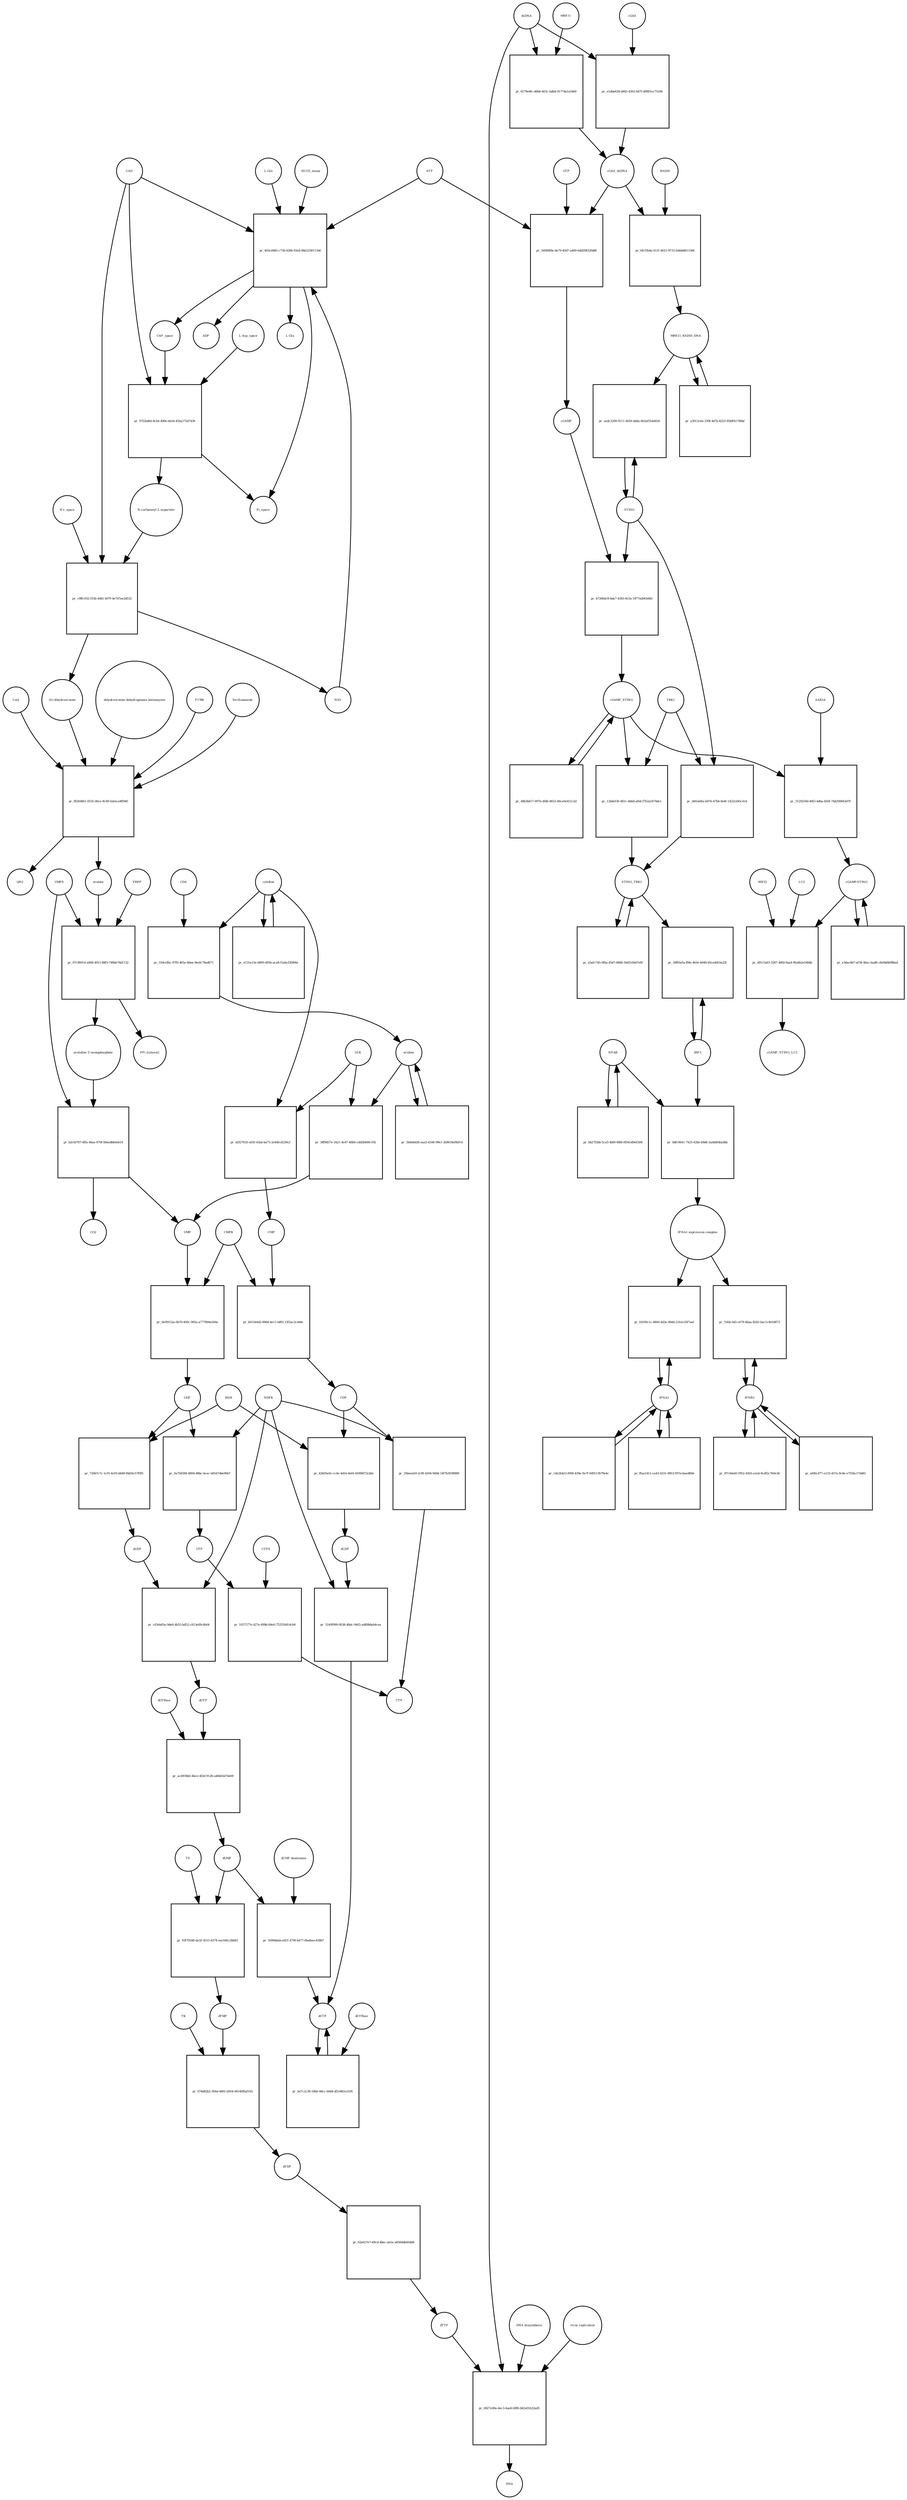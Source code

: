 strict digraph  {
"L-Gln" [annotation="", bipartite=0, cls="simple chemical", fontsize=4, label="L-Gln", shape=circle];
"pr_403cd485-c73b-426b-93e8-88a5258111b6" [annotation="", bipartite=1, cls=process, fontsize=4, label="pr_403cd485-c73b-426b-93e8-88a5258111b6", shape=square];
CAP_space [annotation="", bipartite=0, cls="simple chemical", fontsize=4, label=CAP_space, shape=circle];
CAD [annotation="", bipartite=0, cls=macromolecule, fontsize=4, label=CAD, shape=circle];
HCO3_minus [annotation="", bipartite=0, cls="simple chemical", fontsize=4, label=HCO3_minus, shape=circle];
H2O [annotation="", bipartite=0, cls="simple chemical", fontsize=4, label=H2O, shape=circle];
ATP [annotation="", bipartite=0, cls="simple chemical", fontsize=4, label=ATP, shape=circle];
"L-Glu" [annotation="", bipartite=0, cls="simple chemical", fontsize=4, label="L-Glu", shape=circle];
ADP [annotation="", bipartite=0, cls="simple chemical", fontsize=4, label=ADP, shape=circle];
Pi_space [annotation="", bipartite=0, cls="simple chemical", fontsize=4, label=Pi_space, shape=circle];
cytidine [annotation="", bipartite=0, cls="simple chemical", fontsize=4, label=cytidine, shape=circle];
"pr_550cefbc-97f0-465e-8dea-9eefc78ed671" [annotation="", bipartite=1, cls=process, fontsize=4, label="pr_550cefbc-97f0-465e-8dea-9eefc78ed671", shape=square];
uridine [annotation="", bipartite=0, cls="simple chemical", fontsize=4, label=uridine, shape=circle];
CDA [annotation="", bipartite=0, cls=macromolecule, fontsize=4, label=CDA, shape=circle];
"pr_38f9d57e-2421-4e47-80b6-cdd28469c592" [annotation="", bipartite=1, cls=process, fontsize=4, label="pr_38f9d57e-2421-4e47-80b6-cdd28469c592", shape=square];
UMP [annotation="", bipartite=0, cls="simple chemical", fontsize=4, label=UMP, shape=circle];
UCK [annotation="", bipartite=0, cls=macromolecule, fontsize=4, label=UCK, shape=circle];
"pr_d2f27633-a02f-43ab-ba73-2e44fcd229a3" [annotation="", bipartite=1, cls=process, fontsize=4, label="pr_d2f27633-a02f-43ab-ba73-2e44fcd229a3", shape=square];
CMP [annotation="", bipartite=0, cls="simple chemical", fontsize=4, label=CMP, shape=circle];
"pr_5b444d28-eaa5-4168-99e1-3b9018e9b914" [annotation="", bipartite=1, cls=process, fontsize=4, label="pr_5b444d28-eaa5-4168-99e1-3b9018e9b914", shape=square];
"pr_e131a15e-b895-492b-aca8-f1a6cf3fd96e" [annotation="", bipartite=1, cls=process, fontsize=4, label="pr_e131a15e-b895-492b-aca8-f1a6cf3fd96e", shape=square];
"pr_9e99152a-0b70-400c-905a-a777894e500a" [annotation="", bipartite=1, cls=process, fontsize=4, label="pr_9e99152a-0b70-400c-905a-a777894e500a", shape=square];
UDP [annotation="", bipartite=0, cls="simple chemical", fontsize=4, label=UDP, shape=circle];
CMPK [annotation="", bipartite=0, cls=macromolecule, fontsize=4, label=CMPK, shape=circle];
"pr_b01544d2-890d-4e11-b891-f3f2ac2c4d4c" [annotation="", bipartite=1, cls=process, fontsize=4, label="pr_b01544d2-890d-4e11-b891-f3f2ac2c4d4c", shape=square];
CDP [annotation="", bipartite=0, cls="simple chemical", fontsize=4, label=CDP, shape=circle];
"pr_0a756584-4894-48bc-bcac-b6547dbe96b7" [annotation="", bipartite=1, cls=process, fontsize=4, label="pr_0a756584-4894-48bc-bcac-b6547dbe96b7", shape=square];
UTP [annotation="", bipartite=0, cls="simple chemical", fontsize=4, label=UTP, shape=circle];
NDPK [annotation="", bipartite=0, cls=macromolecule, fontsize=4, label=NDPK, shape=circle];
"pr_35bea2e9-2cf8-4294-949d-14f7b3039889" [annotation="", bipartite=1, cls=process, fontsize=4, label="pr_35bea2e9-2cf8-4294-949d-14f7b3039889", shape=square];
CTP [annotation="", bipartite=0, cls="simple chemical", fontsize=4, label=CTP, shape=circle];
"pr_1057577e-427e-499b-b9e0-752550d14cb9" [annotation="", bipartite=1, cls=process, fontsize=4, label="pr_1057577e-427e-499b-b9e0-752550d14cb9", shape=square];
CTPS [annotation="", bipartite=0, cls=macromolecule, fontsize=4, label=CTPS, shape=circle];
"pr_726b7c7c-1cf5-4c93-bb89-fbfd3c57f0f5" [annotation="", bipartite=1, cls=process, fontsize=4, label="pr_726b7c7c-1cf5-4c93-bb89-fbfd3c57f0f5", shape=square];
dUDP [annotation="", bipartite=0, cls="simple chemical", fontsize=4, label=dUDP, shape=circle];
RNR [annotation="", bipartite=0, cls=macromolecule, fontsize=4, label=RNR, shape=circle];
"pr_c63eb05e-9de6-4b55-bd52-c813e69c4b04" [annotation="", bipartite=1, cls=process, fontsize=4, label="pr_c63eb05e-9de6-4b55-bd52-c813e69c4b04", shape=square];
dUTP [annotation="", bipartite=0, cls="simple chemical", fontsize=4, label=dUTP, shape=circle];
dCDP [annotation="", bipartite=0, cls="simple chemical", fontsize=4, label=dCDP, shape=circle];
"pr_5140f990-0038-48dc-9463-ad898deb4cee" [annotation="", bipartite=1, cls=process, fontsize=4, label="pr_5140f990-0038-48dc-9463-ad898deb4cee", shape=square];
dCTP [annotation="", bipartite=0, cls="simple chemical", fontsize=4, label=dCTP, shape=circle];
"pr_42b05e41-cc4e-4d1b-8ef4-b599fd72cbfa" [annotation="", bipartite=1, cls=process, fontsize=4, label="pr_42b05e41-cc4e-4d1b-8ef4-b599fd72cbfa", shape=square];
"pr_ac4939d2-4bce-4f2d-9128-a46b63d74e69" [annotation="", bipartite=1, cls=process, fontsize=4, label="pr_ac4939d2-4bce-4f2d-9128-a46b63d74e69", shape=square];
dUMP [annotation="", bipartite=0, cls="simple chemical", fontsize=4, label=dUMP, shape=circle];
dUTPase [annotation="", bipartite=0, cls=macromolecule, fontsize=4, label=dUTPase, shape=circle];
"pr_ba7c2c38-18b0-48cc-b9d4-df1e861e31f6" [annotation="", bipartite=1, cls=process, fontsize=4, label="pr_ba7c2c38-18b0-48cc-b9d4-df1e861e31f6", shape=square];
dCTPase [annotation="", bipartite=0, cls=macromolecule, fontsize=4, label=dCTPase, shape=circle];
"pr_5690ddab-a021-479f-b477-0ba8aec438b7" [annotation="", bipartite=1, cls=process, fontsize=4, label="pr_5690ddab-a021-479f-b477-0ba8aec438b7", shape=square];
"dCMP deaminase" [annotation="", bipartite=0, cls=macromolecule, fontsize=4, label="dCMP deaminase", shape=circle];
"pr_93f70248-da32-4515-8374-eac045c2b0d3" [annotation="", bipartite=1, cls=process, fontsize=4, label="pr_93f70248-da32-4515-8374-eac045c2b0d3", shape=square];
dTMP [annotation="", bipartite=0, cls="simple chemical", fontsize=4, label=dTMP, shape=circle];
TS [annotation="", bipartite=0, cls=macromolecule, fontsize=4, label=TS, shape=circle];
"pr_674d82b2-364d-4891-b954-96140f6af165" [annotation="", bipartite=1, cls=process, fontsize=4, label="pr_674d82b2-364d-4891-b954-96140f6af165", shape=square];
dTDP [annotation="", bipartite=0, cls="simple chemical", fontsize=4, label=dTDP, shape=circle];
TK [annotation="", bipartite=0, cls=macromolecule, fontsize=4, label=TK, shape=circle];
"pr_62a627e7-69cd-4bec-ab1e-a8560db45dd8" [annotation="", bipartite=1, cls=process, fontsize=4, label="pr_62a627e7-69cd-4bec-ab1e-a8560db45dd8", shape=square];
dTTP [annotation="", bipartite=0, cls="simple chemical", fontsize=4, label=dTTP, shape=circle];
dsDNA [annotation="", bipartite=0, cls="simple chemical", fontsize=4, label=dsDNA, shape=circle];
"pr_e1dbe628-d445-4302-b47f-d9901ec75206" [annotation="", bipartite=1, cls=process, fontsize=4, label="pr_e1dbe628-d445-4302-b47f-d9901ec75206", shape=square];
cGAS [annotation="", bipartite=0, cls=macromolecule, fontsize=4, label=cGAS, shape=circle];
cGAS_dsDNA [annotation="", bipartite=0, cls=complex, fontsize=4, label=cGAS_dsDNA, shape=circle];
"pr_54084f8e-de79-40d7-a469-bdd20832fdd8" [annotation="", bipartite=1, cls=process, fontsize=4, label="pr_54084f8e-de79-40d7-a469-bdd20832fdd8", shape=square];
GTP [annotation="", bipartite=0, cls="simple chemical", fontsize=4, label=GTP, shape=circle];
cGAMP [annotation="", bipartite=0, cls="simple chemical", fontsize=4, label=cGAMP, shape=circle];
"pr_b7266dc8-bda7-4383-8c5a-1877ad063d44" [annotation="", bipartite=1, cls=process, fontsize=4, label="pr_b7266dc8-bda7-4383-8c5a-1877ad063d44", shape=square];
STING [annotation="", bipartite=0, cls="macromolecule multimer", fontsize=4, label=STING, shape=circle];
cGAMP_STING [annotation="", bipartite=0, cls=complex, fontsize=4, label=cGAMP_STING, shape=circle];
TBK1 [annotation="", bipartite=0, cls=macromolecule, fontsize=4, label=TBK1, shape=circle];
"pr_12b0ef30-481c-4b6d-afb4-f7b2a1874de1" [annotation="", bipartite=1, cls=process, fontsize=4, label="pr_12b0ef30-481c-4b6d-afb4-f7b2a1874de1", shape=square];
STING_TBK1 [annotation="", bipartite=0, cls=complex, fontsize=4, label=STING_TBK1, shape=circle];
"pr_48b3b617-097b-4fdb-9653-49ce0e921c5d" [annotation="", bipartite=1, cls=process, fontsize=4, label="pr_48b3b617-097b-4fdb-9653-49ce0e921c5d", shape=square];
"pr_a5afc745-0fba-45d7-88d6-56d5160d7e6f" [annotation="", bipartite=1, cls=process, fontsize=4, label="pr_a5afc745-0fba-45d7-88d6-56d5160d7e6f", shape=square];
"NF-kB" [annotation="", bipartite=0, cls=complex, fontsize=4, label="NF-kB", shape=circle];
"pr_bb27f2bb-5ca5-4bf8-88fb-f8343d9e6306" [annotation="", bipartite=1, cls=process, fontsize=4, label="pr_bb27f2bb-5ca5-4bf8-88fb-f8343d9e6306", shape=square];
IFNA1 [annotation="", bipartite=0, cls="nucleic acid feature", fontsize=4, label=IFNA1, shape=circle];
"pr_ffaa1411-ca43-4231-9853-f97ecbaed0b6" [annotation="", bipartite=1, cls=process, fontsize=4, label="pr_ffaa1411-ca43-4231-9853-f97ecbaed0b6", shape=square];
IFNB1 [annotation="", bipartite=0, cls="nucleic acid feature", fontsize=4, label=IFNB1, shape=circle];
"pr_efd0c477-a133-457a-9c8e-e755bc17d481" [annotation="", bipartite=1, cls=process, fontsize=4, label="pr_efd0c477-a133-457a-9c8e-e755bc17d481", shape=square];
"pr_c0e2b423-f004-439e-9a7f-0d9113b79e4c" [annotation="", bipartite=1, cls=process, fontsize=4, label="pr_c0e2b423-f004-439e-9a7f-0d9113b79e4c", shape=square];
"pr_87c0eb45-f952-45b5-a1a4-8cdf2c760e34" [annotation="", bipartite=1, cls=process, fontsize=4, label="pr_87c0eb45-f952-45b5-a1a4-8cdf2c760e34", shape=square];
"pr_7efdc3d3-c678-4baa-8282-bac1c4018873" [annotation="", bipartite=1, cls=process, fontsize=4, label="pr_7efdc3d3-c678-4baa-8282-bac1c4018873", shape=square];
"IFNA1 expression complex" [annotation="", bipartite=0, cls=complex, fontsize=4, label="IFNA1 expression complex", shape=circle];
"cGAMP-STING" [annotation="", bipartite=0, cls=complex, fontsize=4, label="cGAMP-STING", shape=circle];
"pr_e3dac6b7-af34-48ac-bad8-c8e6b0b08bad" [annotation="", bipartite=1, cls=process, fontsize=4, label="pr_e3dac6b7-af34-48ac-bad8-c8e6b0b08bad", shape=square];
"pr_8179e6fc-d6b0-403c-bdb4-01774a1a5460" [annotation="", bipartite=1, cls=process, fontsize=4, label="pr_8179e6fc-d6b0-403c-bdb4-01774a1a5460", shape=square];
MRE11 [annotation="", bipartite=0, cls="macromolecule multimer", fontsize=4, label=MRE11, shape=circle];
RAD50 [annotation="", bipartite=0, cls="macromolecule multimer", fontsize=4, label=RAD50, shape=circle];
"pr_6fcf3b4a-b11f-4615-9733-fa8ddd011566" [annotation="", bipartite=1, cls=process, fontsize=4, label="pr_6fcf3b4a-b11f-4615-9733-fa8ddd011566", shape=square];
MRE11_RAD50_DNA [annotation="", bipartite=0, cls=complex, fontsize=4, label=MRE11_RAD50_DNA, shape=circle];
IRF3 [annotation="", bipartite=0, cls="macromolecule multimer", fontsize=4, label=IRF3, shape=circle];
"pr_26ff0a5a-ff8e-463e-b048-d5ca4d10a22f" [annotation="", bipartite=1, cls=process, fontsize=4, label="pr_26ff0a5a-ff8e-463e-b048-d5ca4d10a22f", shape=square];
"pr_3129259d-46f3-4dba-b50f-74d200843d79" [annotation="", bipartite=1, cls=process, fontsize=4, label="pr_3129259d-46f3-4dba-b50f-74d200843d79", shape=square];
SAR1A [annotation="", bipartite=0, cls=macromolecule, fontsize=4, label=SAR1A, shape=circle];
"pr_d0113af3-3267-46fd-9aa4-9fa4b2e5484b" [annotation="", bipartite=1, cls=process, fontsize=4, label="pr_d0113af3-3267-46fd-9aa4-9fa4b2e5484b", shape=square];
LC3 [annotation="", bipartite=0, cls=macromolecule, fontsize=4, label=LC3, shape=circle];
cGAMP_STING_LC3 [annotation="", bipartite=0, cls=complex, fontsize=4, label=cGAMP_STING_LC3, shape=circle];
WIPI2 [annotation="", bipartite=0, cls=macromolecule, fontsize=4, label=WIPI2, shape=circle];
"pr_eedc3209-9111-4659-bb8a-802af554d434" [annotation="", bipartite=1, cls=process, fontsize=4, label="pr_eedc3209-9111-4659-bb8a-802af554d434", shape=square];
"pr_d443e6fa-b976-47b4-8e4f-14221d45c41d" [annotation="", bipartite=1, cls=process, fontsize=4, label="pr_d443e6fa-b976-47b4-8e4f-14221d45c41d", shape=square];
"pr_a3013c0e-339f-4d7b-8253-858ff41786bf" [annotation="", bipartite=1, cls=process, fontsize=4, label="pr_a3013c0e-339f-4d7b-8253-858ff41786bf", shape=square];
"pr_97f2bd0d-8c64-499e-bb34-450a275d7438" [annotation="", bipartite=1, cls=process, fontsize=4, label="pr_97f2bd0d-8c64-499e-bb34-450a275d7438", shape=square];
"N-carbamoyl-L-aspartate" [annotation="", bipartite=0, cls="simple chemical", fontsize=4, label="N-carbamoyl-L-aspartate", shape=circle];
"L-Asp_space" [annotation="", bipartite=0, cls="simple chemical", fontsize=4, label="L-Asp_space", shape=circle];
"pr_c9ffc932-f33b-4d41-b97f-4e7d7ae2d532" [annotation="", bipartite=1, cls=process, fontsize=4, label="pr_c9ffc932-f33b-4d41-b97f-4e7d7ae2d532", shape=square];
"(S)-dihydroorotate" [annotation="", bipartite=0, cls="simple chemical", fontsize=4, label="(S)-dihydroorotate", shape=circle];
"H+_space" [annotation="", bipartite=0, cls="simple chemical", fontsize=4, label="H+_space", shape=circle];
"pr_f82b9461-0535-40ce-8c69-fab5ca4ff940" [annotation="", bipartite=1, cls=process, fontsize=4, label="pr_f82b9461-0535-40ce-8c69-fab5ca4ff940", shape=square];
orotate [annotation="", bipartite=0, cls="simple chemical", fontsize=4, label=orotate, shape=circle];
"dihydroorotate dehydrogenase holoenzyme" [annotation="", bipartite=0, cls="simple chemical", fontsize=4, label="dihydroorotate dehydrogenase holoenzyme", shape=circle];
P1788 [annotation="", bipartite=0, cls="simple chemical", fontsize=4, label=P1788, shape=circle];
Teriflunomide [annotation="", bipartite=0, cls="simple chemical", fontsize=4, label=Teriflunomide, shape=circle];
CoQ [annotation="", bipartite=0, cls="simple chemical", fontsize=4, label=CoQ, shape=circle];
QH2 [annotation="", bipartite=0, cls="simple chemical", fontsize=4, label=QH2, shape=circle];
"pr_07c90014-a008-4911-88f3-748de76d1132" [annotation="", bipartite=1, cls=process, fontsize=4, label="pr_07c90014-a008-4911-88f3-748de76d1132", shape=square];
"orotidine 5'-monophosphate" [annotation="", bipartite=0, cls="simple chemical", fontsize=4, label="orotidine 5'-monophosphate", shape=circle];
UMPS [annotation="", bipartite=0, cls="macromolecule multimer", fontsize=4, label=UMPS, shape=circle];
PRPP [annotation="", bipartite=0, cls="simple chemical", fontsize=4, label=PRPP, shape=circle];
"PPi [cytosol]" [annotation="", bipartite=0, cls="simple chemical", fontsize=4, label="PPi [cytosol]", shape=circle];
"pr_b2cfd787-6ffa-46aa-870f-b9aedbb0eb14" [annotation="", bipartite=1, cls=process, fontsize=4, label="pr_b2cfd787-6ffa-46aa-870f-b9aedbb0eb14", shape=square];
CO2 [annotation="", bipartite=0, cls="simple chemical", fontsize=4, label=CO2, shape=circle];
"pr_6827e49a-dec3-4ae6-b9f6-b62e01b22ed5" [annotation="", bipartite=1, cls=process, fontsize=4, label="pr_6827e49a-dec3-4ae6-b9f6-b62e01b22ed5", shape=square];
DNA [annotation="", bipartite=0, cls="nucleic acid feature", fontsize=4, label=DNA, shape=circle];
"DNA biosynthesis" [annotation="urn_miriam_obo.go_GO%3A0071897", bipartite=0, cls=phenotype, fontsize=4, label="DNA biosynthesis", shape=circle];
"virus replication" [annotation="", bipartite=0, cls=phenotype, fontsize=4, label="virus replication", shape=circle];
"pr_fd109c1c-4800-4d3e-99dd-21b1e35f7aaf" [annotation="", bipartite=1, cls=process, fontsize=4, label="pr_fd109c1c-4800-4d3e-99dd-21b1e35f7aaf", shape=square];
"pr_0dfc9641-7433-428e-b9d6-2add4f4ba4bb" [annotation="", bipartite=1, cls=process, fontsize=4, label="pr_0dfc9641-7433-428e-b9d6-2add4f4ba4bb", shape=square];
"L-Gln" -> "pr_403cd485-c73b-426b-93e8-88a5258111b6"  [annotation="", interaction_type=consumption];
"pr_403cd485-c73b-426b-93e8-88a5258111b6" -> CAP_space  [annotation="", interaction_type=production];
"pr_403cd485-c73b-426b-93e8-88a5258111b6" -> "L-Glu"  [annotation="", interaction_type=production];
"pr_403cd485-c73b-426b-93e8-88a5258111b6" -> ADP  [annotation="", interaction_type=production];
"pr_403cd485-c73b-426b-93e8-88a5258111b6" -> Pi_space  [annotation="", interaction_type=production];
CAP_space -> "pr_97f2bd0d-8c64-499e-bb34-450a275d7438"  [annotation="", interaction_type=consumption];
CAD -> "pr_403cd485-c73b-426b-93e8-88a5258111b6"  [annotation=urn_miriam_reactome_REACT_1698, interaction_type=catalysis];
CAD -> "pr_97f2bd0d-8c64-499e-bb34-450a275d7438"  [annotation=urn_miriam_reactome_REACT_1698, interaction_type=catalysis];
CAD -> "pr_c9ffc932-f33b-4d41-b97f-4e7d7ae2d532"  [annotation=urn_miriam_reactome_REACT_1698, interaction_type=catalysis];
HCO3_minus -> "pr_403cd485-c73b-426b-93e8-88a5258111b6"  [annotation="", interaction_type=consumption];
H2O -> "pr_403cd485-c73b-426b-93e8-88a5258111b6"  [annotation="", interaction_type=consumption];
ATP -> "pr_403cd485-c73b-426b-93e8-88a5258111b6"  [annotation="", interaction_type=consumption];
ATP -> "pr_54084f8e-de79-40d7-a469-bdd20832fdd8"  [annotation="", interaction_type=consumption];
cytidine -> "pr_550cefbc-97f0-465e-8dea-9eefc78ed671"  [annotation="", interaction_type=consumption];
cytidine -> "pr_d2f27633-a02f-43ab-ba73-2e44fcd229a3"  [annotation="", interaction_type=consumption];
cytidine -> "pr_e131a15e-b895-492b-aca8-f1a6cf3fd96e"  [annotation="", interaction_type=consumption];
"pr_550cefbc-97f0-465e-8dea-9eefc78ed671" -> uridine  [annotation="", interaction_type=production];
uridine -> "pr_38f9d57e-2421-4e47-80b6-cdd28469c592"  [annotation="", interaction_type=consumption];
uridine -> "pr_5b444d28-eaa5-4168-99e1-3b9018e9b914"  [annotation="", interaction_type=consumption];
CDA -> "pr_550cefbc-97f0-465e-8dea-9eefc78ed671"  [annotation="", interaction_type=catalysis];
"pr_38f9d57e-2421-4e47-80b6-cdd28469c592" -> UMP  [annotation="", interaction_type=production];
UMP -> "pr_9e99152a-0b70-400c-905a-a777894e500a"  [annotation="", interaction_type=consumption];
UCK -> "pr_38f9d57e-2421-4e47-80b6-cdd28469c592"  [annotation="", interaction_type=catalysis];
UCK -> "pr_d2f27633-a02f-43ab-ba73-2e44fcd229a3"  [annotation="", interaction_type=catalysis];
"pr_d2f27633-a02f-43ab-ba73-2e44fcd229a3" -> CMP  [annotation="", interaction_type=production];
CMP -> "pr_b01544d2-890d-4e11-b891-f3f2ac2c4d4c"  [annotation="", interaction_type=consumption];
"pr_5b444d28-eaa5-4168-99e1-3b9018e9b914" -> uridine  [annotation="", interaction_type=production];
"pr_e131a15e-b895-492b-aca8-f1a6cf3fd96e" -> cytidine  [annotation="", interaction_type=production];
"pr_9e99152a-0b70-400c-905a-a777894e500a" -> UDP  [annotation="", interaction_type=production];
UDP -> "pr_0a756584-4894-48bc-bcac-b6547dbe96b7"  [annotation="", interaction_type=consumption];
UDP -> "pr_726b7c7c-1cf5-4c93-bb89-fbfd3c57f0f5"  [annotation="", interaction_type=consumption];
CMPK -> "pr_9e99152a-0b70-400c-905a-a777894e500a"  [annotation="", interaction_type=catalysis];
CMPK -> "pr_b01544d2-890d-4e11-b891-f3f2ac2c4d4c"  [annotation="", interaction_type=catalysis];
"pr_b01544d2-890d-4e11-b891-f3f2ac2c4d4c" -> CDP  [annotation="", interaction_type=production];
CDP -> "pr_35bea2e9-2cf8-4294-949d-14f7b3039889"  [annotation="", interaction_type=consumption];
CDP -> "pr_42b05e41-cc4e-4d1b-8ef4-b599fd72cbfa"  [annotation="", interaction_type=consumption];
"pr_0a756584-4894-48bc-bcac-b6547dbe96b7" -> UTP  [annotation="", interaction_type=production];
UTP -> "pr_1057577e-427e-499b-b9e0-752550d14cb9"  [annotation="", interaction_type=consumption];
NDPK -> "pr_0a756584-4894-48bc-bcac-b6547dbe96b7"  [annotation="", interaction_type=catalysis];
NDPK -> "pr_35bea2e9-2cf8-4294-949d-14f7b3039889"  [annotation="", interaction_type=catalysis];
NDPK -> "pr_c63eb05e-9de6-4b55-bd52-c813e69c4b04"  [annotation="", interaction_type=catalysis];
NDPK -> "pr_5140f990-0038-48dc-9463-ad898deb4cee"  [annotation="", interaction_type=catalysis];
"pr_35bea2e9-2cf8-4294-949d-14f7b3039889" -> CTP  [annotation="", interaction_type=production];
"pr_1057577e-427e-499b-b9e0-752550d14cb9" -> CTP  [annotation="", interaction_type=production];
CTPS -> "pr_1057577e-427e-499b-b9e0-752550d14cb9"  [annotation="", interaction_type=catalysis];
"pr_726b7c7c-1cf5-4c93-bb89-fbfd3c57f0f5" -> dUDP  [annotation="", interaction_type=production];
dUDP -> "pr_c63eb05e-9de6-4b55-bd52-c813e69c4b04"  [annotation="", interaction_type=consumption];
RNR -> "pr_726b7c7c-1cf5-4c93-bb89-fbfd3c57f0f5"  [annotation="", interaction_type=catalysis];
RNR -> "pr_42b05e41-cc4e-4d1b-8ef4-b599fd72cbfa"  [annotation="", interaction_type=catalysis];
"pr_c63eb05e-9de6-4b55-bd52-c813e69c4b04" -> dUTP  [annotation="", interaction_type=production];
dUTP -> "pr_ac4939d2-4bce-4f2d-9128-a46b63d74e69"  [annotation="", interaction_type=consumption];
dCDP -> "pr_5140f990-0038-48dc-9463-ad898deb4cee"  [annotation="", interaction_type=consumption];
"pr_5140f990-0038-48dc-9463-ad898deb4cee" -> dCTP  [annotation="", interaction_type=production];
dCTP -> "pr_ba7c2c38-18b0-48cc-b9d4-df1e861e31f6"  [annotation="", interaction_type=consumption];
"pr_42b05e41-cc4e-4d1b-8ef4-b599fd72cbfa" -> dCDP  [annotation="", interaction_type=production];
"pr_ac4939d2-4bce-4f2d-9128-a46b63d74e69" -> dUMP  [annotation="", interaction_type=production];
dUMP -> "pr_5690ddab-a021-479f-b477-0ba8aec438b7"  [annotation="", interaction_type=consumption];
dUMP -> "pr_93f70248-da32-4515-8374-eac045c2b0d3"  [annotation="", interaction_type=consumption];
dUTPase -> "pr_ac4939d2-4bce-4f2d-9128-a46b63d74e69"  [annotation="", interaction_type=catalysis];
"pr_ba7c2c38-18b0-48cc-b9d4-df1e861e31f6" -> dCTP  [annotation="", interaction_type=production];
dCTPase -> "pr_ba7c2c38-18b0-48cc-b9d4-df1e861e31f6"  [annotation="", interaction_type=catalysis];
"pr_5690ddab-a021-479f-b477-0ba8aec438b7" -> dCTP  [annotation="", interaction_type=production];
"dCMP deaminase" -> "pr_5690ddab-a021-479f-b477-0ba8aec438b7"  [annotation="", interaction_type=catalysis];
"pr_93f70248-da32-4515-8374-eac045c2b0d3" -> dTMP  [annotation="", interaction_type=production];
dTMP -> "pr_674d82b2-364d-4891-b954-96140f6af165"  [annotation="", interaction_type=consumption];
TS -> "pr_93f70248-da32-4515-8374-eac045c2b0d3"  [annotation="", interaction_type=catalysis];
"pr_674d82b2-364d-4891-b954-96140f6af165" -> dTDP  [annotation="", interaction_type=production];
dTDP -> "pr_62a627e7-69cd-4bec-ab1e-a8560db45dd8"  [annotation="", interaction_type=consumption];
TK -> "pr_674d82b2-364d-4891-b954-96140f6af165"  [annotation="", interaction_type=catalysis];
"pr_62a627e7-69cd-4bec-ab1e-a8560db45dd8" -> dTTP  [annotation="", interaction_type=production];
dTTP -> "pr_6827e49a-dec3-4ae6-b9f6-b62e01b22ed5"  [annotation="", interaction_type=consumption];
dsDNA -> "pr_e1dbe628-d445-4302-b47f-d9901ec75206"  [annotation="", interaction_type=consumption];
dsDNA -> "pr_8179e6fc-d6b0-403c-bdb4-01774a1a5460"  [annotation="", interaction_type=consumption];
dsDNA -> "pr_6827e49a-dec3-4ae6-b9f6-b62e01b22ed5"  [annotation="", interaction_type=consumption];
"pr_e1dbe628-d445-4302-b47f-d9901ec75206" -> cGAS_dsDNA  [annotation="", interaction_type=production];
cGAS -> "pr_e1dbe628-d445-4302-b47f-d9901ec75206"  [annotation="", interaction_type=consumption];
cGAS_dsDNA -> "pr_54084f8e-de79-40d7-a469-bdd20832fdd8"  [annotation="", interaction_type=catalysis];
cGAS_dsDNA -> "pr_6fcf3b4a-b11f-4615-9733-fa8ddd011566"  [annotation="", interaction_type=consumption];
"pr_54084f8e-de79-40d7-a469-bdd20832fdd8" -> cGAMP  [annotation="", interaction_type=production];
GTP -> "pr_54084f8e-de79-40d7-a469-bdd20832fdd8"  [annotation="", interaction_type=consumption];
cGAMP -> "pr_b7266dc8-bda7-4383-8c5a-1877ad063d44"  [annotation="", interaction_type=consumption];
"pr_b7266dc8-bda7-4383-8c5a-1877ad063d44" -> cGAMP_STING  [annotation="", interaction_type=production];
STING -> "pr_b7266dc8-bda7-4383-8c5a-1877ad063d44"  [annotation="", interaction_type=consumption];
STING -> "pr_eedc3209-9111-4659-bb8a-802af554d434"  [annotation="", interaction_type=consumption];
STING -> "pr_d443e6fa-b976-47b4-8e4f-14221d45c41d"  [annotation="", interaction_type=consumption];
cGAMP_STING -> "pr_12b0ef30-481c-4b6d-afb4-f7b2a1874de1"  [annotation="", interaction_type=consumption];
cGAMP_STING -> "pr_48b3b617-097b-4fdb-9653-49ce0e921c5d"  [annotation="", interaction_type=consumption];
cGAMP_STING -> "pr_3129259d-46f3-4dba-b50f-74d200843d79"  [annotation="", interaction_type=consumption];
TBK1 -> "pr_12b0ef30-481c-4b6d-afb4-f7b2a1874de1"  [annotation="", interaction_type=consumption];
TBK1 -> "pr_d443e6fa-b976-47b4-8e4f-14221d45c41d"  [annotation="", interaction_type=consumption];
"pr_12b0ef30-481c-4b6d-afb4-f7b2a1874de1" -> STING_TBK1  [annotation="", interaction_type=production];
STING_TBK1 -> "pr_a5afc745-0fba-45d7-88d6-56d5160d7e6f"  [annotation="", interaction_type=consumption];
STING_TBK1 -> "pr_26ff0a5a-ff8e-463e-b048-d5ca4d10a22f"  [annotation="", interaction_type=catalysis];
"pr_48b3b617-097b-4fdb-9653-49ce0e921c5d" -> cGAMP_STING  [annotation="", interaction_type=production];
"pr_a5afc745-0fba-45d7-88d6-56d5160d7e6f" -> STING_TBK1  [annotation="", interaction_type=production];
"NF-kB" -> "pr_bb27f2bb-5ca5-4bf8-88fb-f8343d9e6306"  [annotation="", interaction_type=consumption];
"NF-kB" -> "pr_0dfc9641-7433-428e-b9d6-2add4f4ba4bb"  [annotation="", interaction_type=consumption];
"pr_bb27f2bb-5ca5-4bf8-88fb-f8343d9e6306" -> "NF-kB"  [annotation="", interaction_type=production];
IFNA1 -> "pr_ffaa1411-ca43-4231-9853-f97ecbaed0b6"  [annotation="", interaction_type=consumption];
IFNA1 -> "pr_c0e2b423-f004-439e-9a7f-0d9113b79e4c"  [annotation="", interaction_type=consumption];
IFNA1 -> "pr_fd109c1c-4800-4d3e-99dd-21b1e35f7aaf"  [annotation="", interaction_type=consumption];
"pr_ffaa1411-ca43-4231-9853-f97ecbaed0b6" -> IFNA1  [annotation="", interaction_type=production];
IFNB1 -> "pr_efd0c477-a133-457a-9c8e-e755bc17d481"  [annotation="", interaction_type=consumption];
IFNB1 -> "pr_87c0eb45-f952-45b5-a1a4-8cdf2c760e34"  [annotation="", interaction_type=consumption];
IFNB1 -> "pr_7efdc3d3-c678-4baa-8282-bac1c4018873"  [annotation="", interaction_type=consumption];
"pr_efd0c477-a133-457a-9c8e-e755bc17d481" -> IFNB1  [annotation="", interaction_type=production];
"pr_c0e2b423-f004-439e-9a7f-0d9113b79e4c" -> IFNA1  [annotation="", interaction_type=production];
"pr_87c0eb45-f952-45b5-a1a4-8cdf2c760e34" -> IFNB1  [annotation="", interaction_type=production];
"pr_7efdc3d3-c678-4baa-8282-bac1c4018873" -> IFNB1  [annotation="", interaction_type=production];
"IFNA1 expression complex" -> "pr_7efdc3d3-c678-4baa-8282-bac1c4018873"  [annotation="", interaction_type=stimulation];
"IFNA1 expression complex" -> "pr_fd109c1c-4800-4d3e-99dd-21b1e35f7aaf"  [annotation="", interaction_type=stimulation];
"cGAMP-STING" -> "pr_e3dac6b7-af34-48ac-bad8-c8e6b0b08bad"  [annotation="", interaction_type=consumption];
"cGAMP-STING" -> "pr_d0113af3-3267-46fd-9aa4-9fa4b2e5484b"  [annotation="", interaction_type=consumption];
"pr_e3dac6b7-af34-48ac-bad8-c8e6b0b08bad" -> "cGAMP-STING"  [annotation="", interaction_type=production];
"pr_8179e6fc-d6b0-403c-bdb4-01774a1a5460" -> cGAS_dsDNA  [annotation="", interaction_type=production];
MRE11 -> "pr_8179e6fc-d6b0-403c-bdb4-01774a1a5460"  [annotation="", interaction_type=consumption];
RAD50 -> "pr_6fcf3b4a-b11f-4615-9733-fa8ddd011566"  [annotation="", interaction_type=consumption];
"pr_6fcf3b4a-b11f-4615-9733-fa8ddd011566" -> MRE11_RAD50_DNA  [annotation="", interaction_type=production];
MRE11_RAD50_DNA -> "pr_eedc3209-9111-4659-bb8a-802af554d434"  [annotation="", interaction_type=catalysis];
MRE11_RAD50_DNA -> "pr_a3013c0e-339f-4d7b-8253-858ff41786bf"  [annotation="", interaction_type=consumption];
IRF3 -> "pr_26ff0a5a-ff8e-463e-b048-d5ca4d10a22f"  [annotation="", interaction_type=consumption];
IRF3 -> "pr_0dfc9641-7433-428e-b9d6-2add4f4ba4bb"  [annotation="", interaction_type=consumption];
"pr_26ff0a5a-ff8e-463e-b048-d5ca4d10a22f" -> IRF3  [annotation="", interaction_type=production];
"pr_3129259d-46f3-4dba-b50f-74d200843d79" -> "cGAMP-STING"  [annotation="", interaction_type=production];
SAR1A -> "pr_3129259d-46f3-4dba-b50f-74d200843d79"  [annotation="", interaction_type=catalysis];
"pr_d0113af3-3267-46fd-9aa4-9fa4b2e5484b" -> cGAMP_STING_LC3  [annotation="", interaction_type=production];
LC3 -> "pr_d0113af3-3267-46fd-9aa4-9fa4b2e5484b"  [annotation="", interaction_type=consumption];
WIPI2 -> "pr_d0113af3-3267-46fd-9aa4-9fa4b2e5484b"  [annotation="", interaction_type=catalysis];
"pr_eedc3209-9111-4659-bb8a-802af554d434" -> STING  [annotation="", interaction_type=production];
"pr_d443e6fa-b976-47b4-8e4f-14221d45c41d" -> STING_TBK1  [annotation="", interaction_type=production];
"pr_a3013c0e-339f-4d7b-8253-858ff41786bf" -> MRE11_RAD50_DNA  [annotation="", interaction_type=production];
"pr_97f2bd0d-8c64-499e-bb34-450a275d7438" -> "N-carbamoyl-L-aspartate"  [annotation="", interaction_type=production];
"pr_97f2bd0d-8c64-499e-bb34-450a275d7438" -> Pi_space  [annotation="", interaction_type=production];
"N-carbamoyl-L-aspartate" -> "pr_c9ffc932-f33b-4d41-b97f-4e7d7ae2d532"  [annotation="", interaction_type=consumption];
"L-Asp_space" -> "pr_97f2bd0d-8c64-499e-bb34-450a275d7438"  [annotation="", interaction_type=consumption];
"pr_c9ffc932-f33b-4d41-b97f-4e7d7ae2d532" -> "(S)-dihydroorotate"  [annotation="", interaction_type=production];
"pr_c9ffc932-f33b-4d41-b97f-4e7d7ae2d532" -> H2O  [annotation="", interaction_type=production];
"(S)-dihydroorotate" -> "pr_f82b9461-0535-40ce-8c69-fab5ca4ff940"  [annotation="", interaction_type=consumption];
"H+_space" -> "pr_c9ffc932-f33b-4d41-b97f-4e7d7ae2d532"  [annotation="", interaction_type=consumption];
"pr_f82b9461-0535-40ce-8c69-fab5ca4ff940" -> orotate  [annotation="", interaction_type=production];
"pr_f82b9461-0535-40ce-8c69-fab5ca4ff940" -> QH2  [annotation="", interaction_type=production];
orotate -> "pr_07c90014-a008-4911-88f3-748de76d1132"  [annotation="", interaction_type=consumption];
"dihydroorotate dehydrogenase holoenzyme" -> "pr_f82b9461-0535-40ce-8c69-fab5ca4ff940"  [annotation=urn_miriam_reactome_REACT_1698, interaction_type=catalysis];
P1788 -> "pr_f82b9461-0535-40ce-8c69-fab5ca4ff940"  [annotation=urn_miriam_reactome_REACT_1698, interaction_type=inhibition];
Teriflunomide -> "pr_f82b9461-0535-40ce-8c69-fab5ca4ff940"  [annotation=urn_miriam_reactome_REACT_1698, interaction_type=inhibition];
CoQ -> "pr_f82b9461-0535-40ce-8c69-fab5ca4ff940"  [annotation="", interaction_type=consumption];
"pr_07c90014-a008-4911-88f3-748de76d1132" -> "orotidine 5'-monophosphate"  [annotation="", interaction_type=production];
"pr_07c90014-a008-4911-88f3-748de76d1132" -> "PPi [cytosol]"  [annotation="", interaction_type=production];
"orotidine 5'-monophosphate" -> "pr_b2cfd787-6ffa-46aa-870f-b9aedbb0eb14"  [annotation="", interaction_type=consumption];
UMPS -> "pr_07c90014-a008-4911-88f3-748de76d1132"  [annotation=urn_miriam_reactome_REACT_1698, interaction_type=catalysis];
UMPS -> "pr_b2cfd787-6ffa-46aa-870f-b9aedbb0eb14"  [annotation=urn_miriam_reactome_REACT_1698, interaction_type=catalysis];
PRPP -> "pr_07c90014-a008-4911-88f3-748de76d1132"  [annotation="", interaction_type=consumption];
"pr_b2cfd787-6ffa-46aa-870f-b9aedbb0eb14" -> UMP  [annotation="", interaction_type=production];
"pr_b2cfd787-6ffa-46aa-870f-b9aedbb0eb14" -> CO2  [annotation="", interaction_type=production];
"pr_6827e49a-dec3-4ae6-b9f6-b62e01b22ed5" -> DNA  [annotation="", interaction_type=production];
"DNA biosynthesis" -> "pr_6827e49a-dec3-4ae6-b9f6-b62e01b22ed5"  [annotation="", interaction_type=catalysis];
"virus replication" -> "pr_6827e49a-dec3-4ae6-b9f6-b62e01b22ed5"  [annotation="", interaction_type=inhibition];
"pr_fd109c1c-4800-4d3e-99dd-21b1e35f7aaf" -> IFNA1  [annotation="", interaction_type=production];
"pr_0dfc9641-7433-428e-b9d6-2add4f4ba4bb" -> "IFNA1 expression complex"  [annotation="", interaction_type=production];
}
